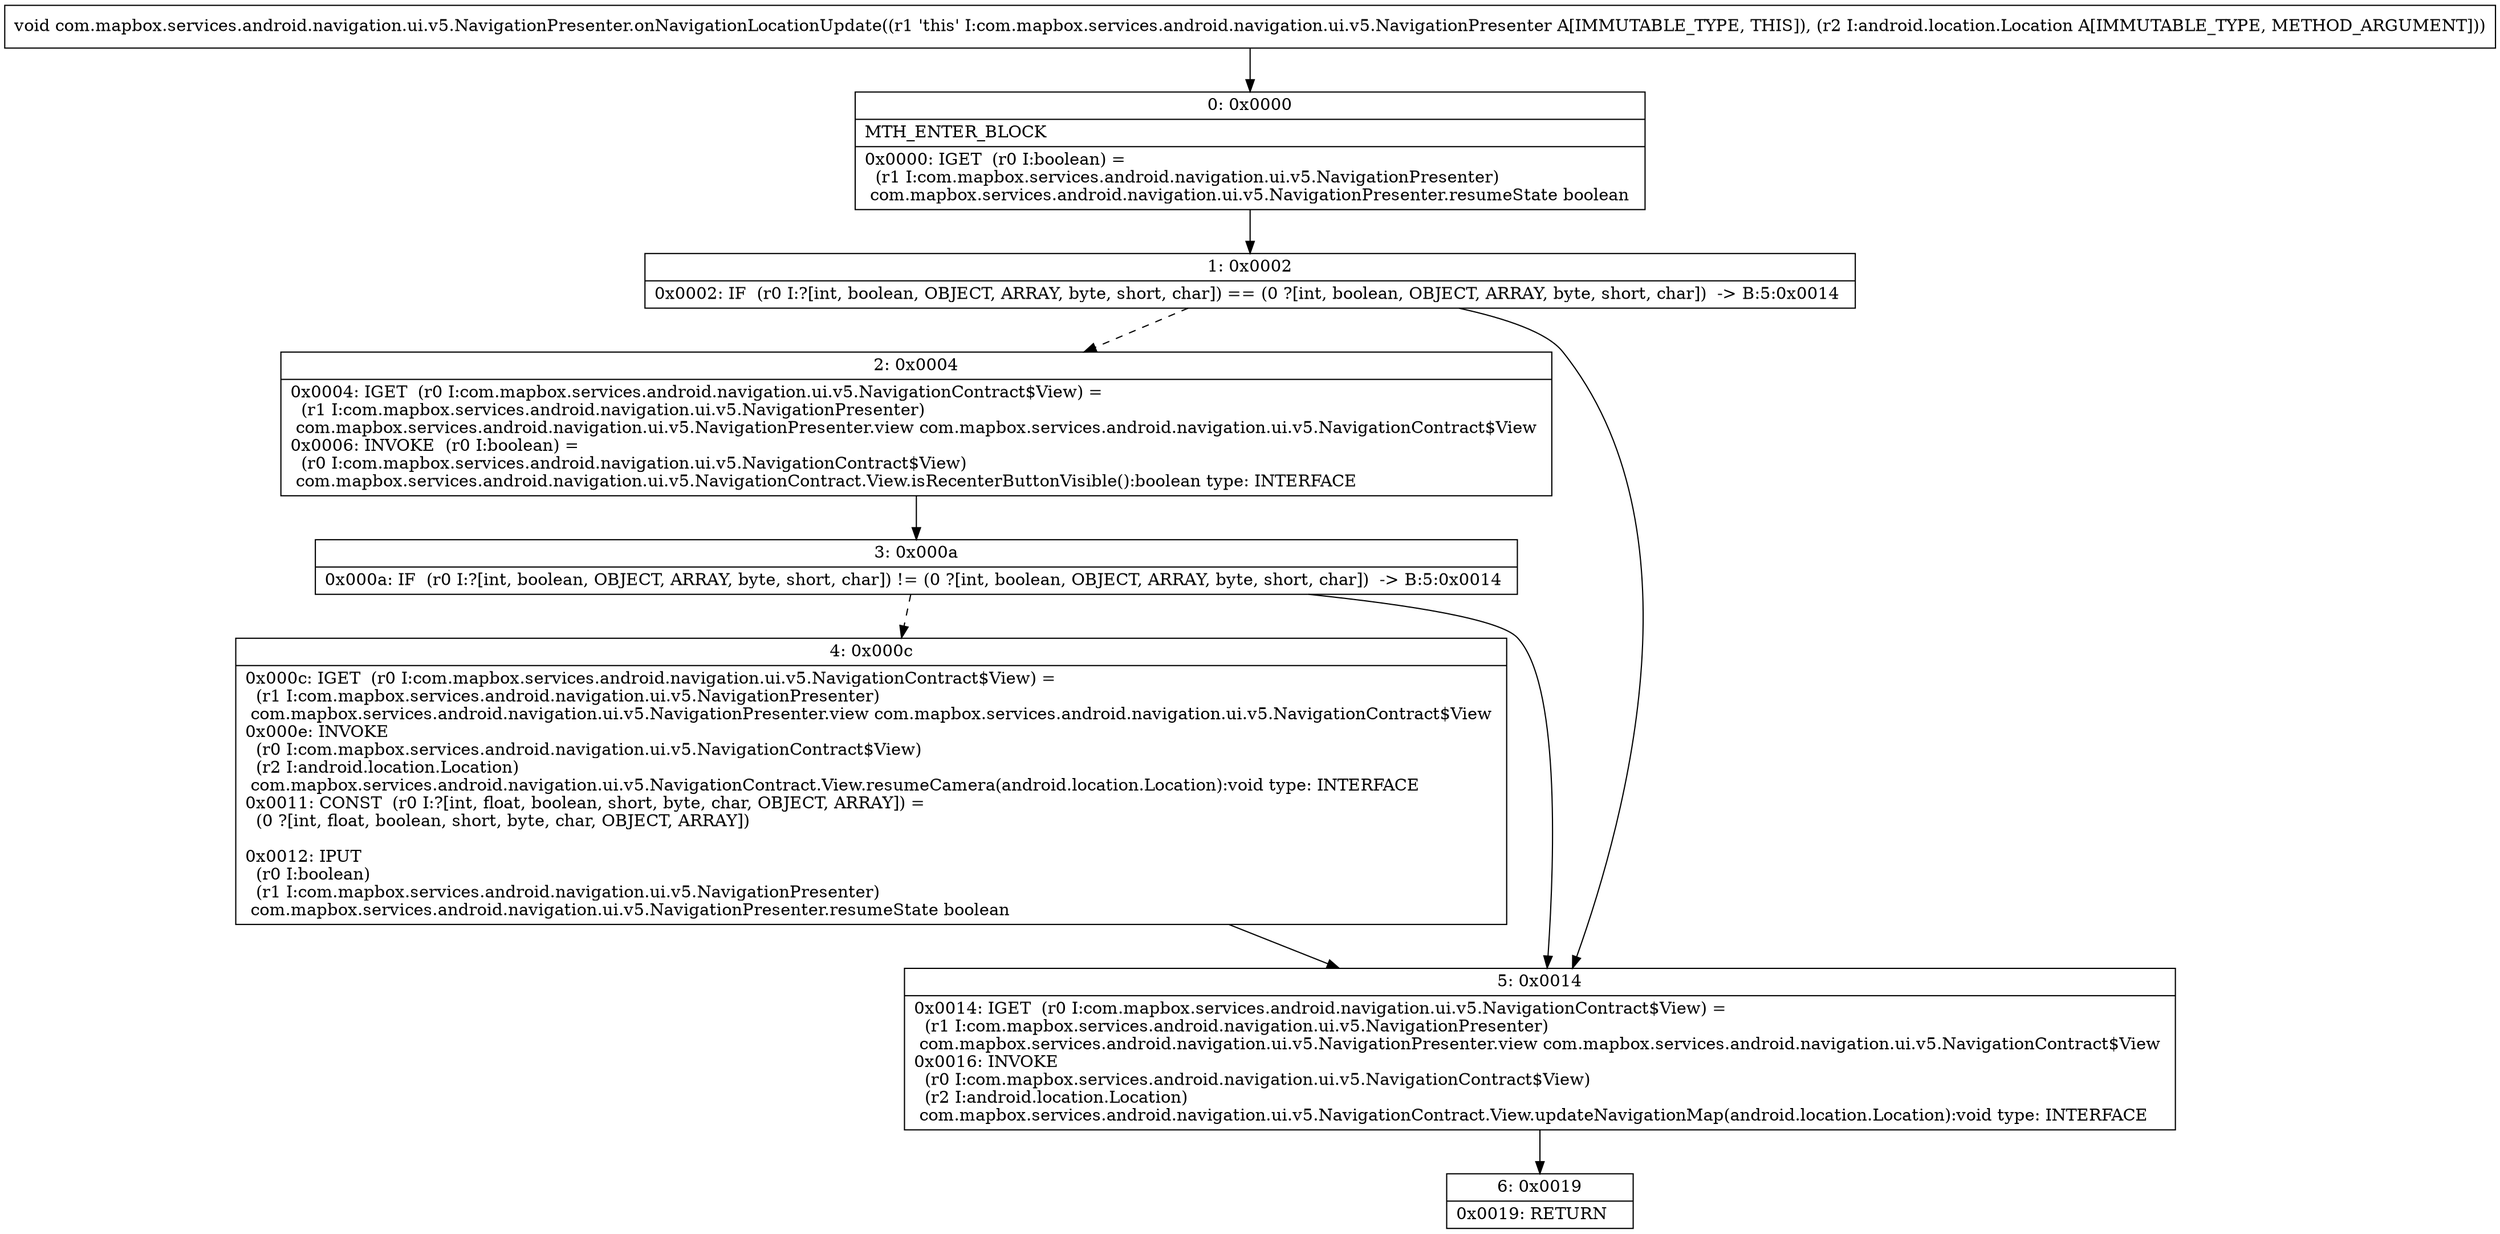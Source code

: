digraph "CFG forcom.mapbox.services.android.navigation.ui.v5.NavigationPresenter.onNavigationLocationUpdate(Landroid\/location\/Location;)V" {
Node_0 [shape=record,label="{0\:\ 0x0000|MTH_ENTER_BLOCK\l|0x0000: IGET  (r0 I:boolean) = \l  (r1 I:com.mapbox.services.android.navigation.ui.v5.NavigationPresenter)\l com.mapbox.services.android.navigation.ui.v5.NavigationPresenter.resumeState boolean \l}"];
Node_1 [shape=record,label="{1\:\ 0x0002|0x0002: IF  (r0 I:?[int, boolean, OBJECT, ARRAY, byte, short, char]) == (0 ?[int, boolean, OBJECT, ARRAY, byte, short, char])  \-\> B:5:0x0014 \l}"];
Node_2 [shape=record,label="{2\:\ 0x0004|0x0004: IGET  (r0 I:com.mapbox.services.android.navigation.ui.v5.NavigationContract$View) = \l  (r1 I:com.mapbox.services.android.navigation.ui.v5.NavigationPresenter)\l com.mapbox.services.android.navigation.ui.v5.NavigationPresenter.view com.mapbox.services.android.navigation.ui.v5.NavigationContract$View \l0x0006: INVOKE  (r0 I:boolean) = \l  (r0 I:com.mapbox.services.android.navigation.ui.v5.NavigationContract$View)\l com.mapbox.services.android.navigation.ui.v5.NavigationContract.View.isRecenterButtonVisible():boolean type: INTERFACE \l}"];
Node_3 [shape=record,label="{3\:\ 0x000a|0x000a: IF  (r0 I:?[int, boolean, OBJECT, ARRAY, byte, short, char]) != (0 ?[int, boolean, OBJECT, ARRAY, byte, short, char])  \-\> B:5:0x0014 \l}"];
Node_4 [shape=record,label="{4\:\ 0x000c|0x000c: IGET  (r0 I:com.mapbox.services.android.navigation.ui.v5.NavigationContract$View) = \l  (r1 I:com.mapbox.services.android.navigation.ui.v5.NavigationPresenter)\l com.mapbox.services.android.navigation.ui.v5.NavigationPresenter.view com.mapbox.services.android.navigation.ui.v5.NavigationContract$View \l0x000e: INVOKE  \l  (r0 I:com.mapbox.services.android.navigation.ui.v5.NavigationContract$View)\l  (r2 I:android.location.Location)\l com.mapbox.services.android.navigation.ui.v5.NavigationContract.View.resumeCamera(android.location.Location):void type: INTERFACE \l0x0011: CONST  (r0 I:?[int, float, boolean, short, byte, char, OBJECT, ARRAY]) = \l  (0 ?[int, float, boolean, short, byte, char, OBJECT, ARRAY])\l \l0x0012: IPUT  \l  (r0 I:boolean)\l  (r1 I:com.mapbox.services.android.navigation.ui.v5.NavigationPresenter)\l com.mapbox.services.android.navigation.ui.v5.NavigationPresenter.resumeState boolean \l}"];
Node_5 [shape=record,label="{5\:\ 0x0014|0x0014: IGET  (r0 I:com.mapbox.services.android.navigation.ui.v5.NavigationContract$View) = \l  (r1 I:com.mapbox.services.android.navigation.ui.v5.NavigationPresenter)\l com.mapbox.services.android.navigation.ui.v5.NavigationPresenter.view com.mapbox.services.android.navigation.ui.v5.NavigationContract$View \l0x0016: INVOKE  \l  (r0 I:com.mapbox.services.android.navigation.ui.v5.NavigationContract$View)\l  (r2 I:android.location.Location)\l com.mapbox.services.android.navigation.ui.v5.NavigationContract.View.updateNavigationMap(android.location.Location):void type: INTERFACE \l}"];
Node_6 [shape=record,label="{6\:\ 0x0019|0x0019: RETURN   \l}"];
MethodNode[shape=record,label="{void com.mapbox.services.android.navigation.ui.v5.NavigationPresenter.onNavigationLocationUpdate((r1 'this' I:com.mapbox.services.android.navigation.ui.v5.NavigationPresenter A[IMMUTABLE_TYPE, THIS]), (r2 I:android.location.Location A[IMMUTABLE_TYPE, METHOD_ARGUMENT])) }"];
MethodNode -> Node_0;
Node_0 -> Node_1;
Node_1 -> Node_2[style=dashed];
Node_1 -> Node_5;
Node_2 -> Node_3;
Node_3 -> Node_4[style=dashed];
Node_3 -> Node_5;
Node_4 -> Node_5;
Node_5 -> Node_6;
}

